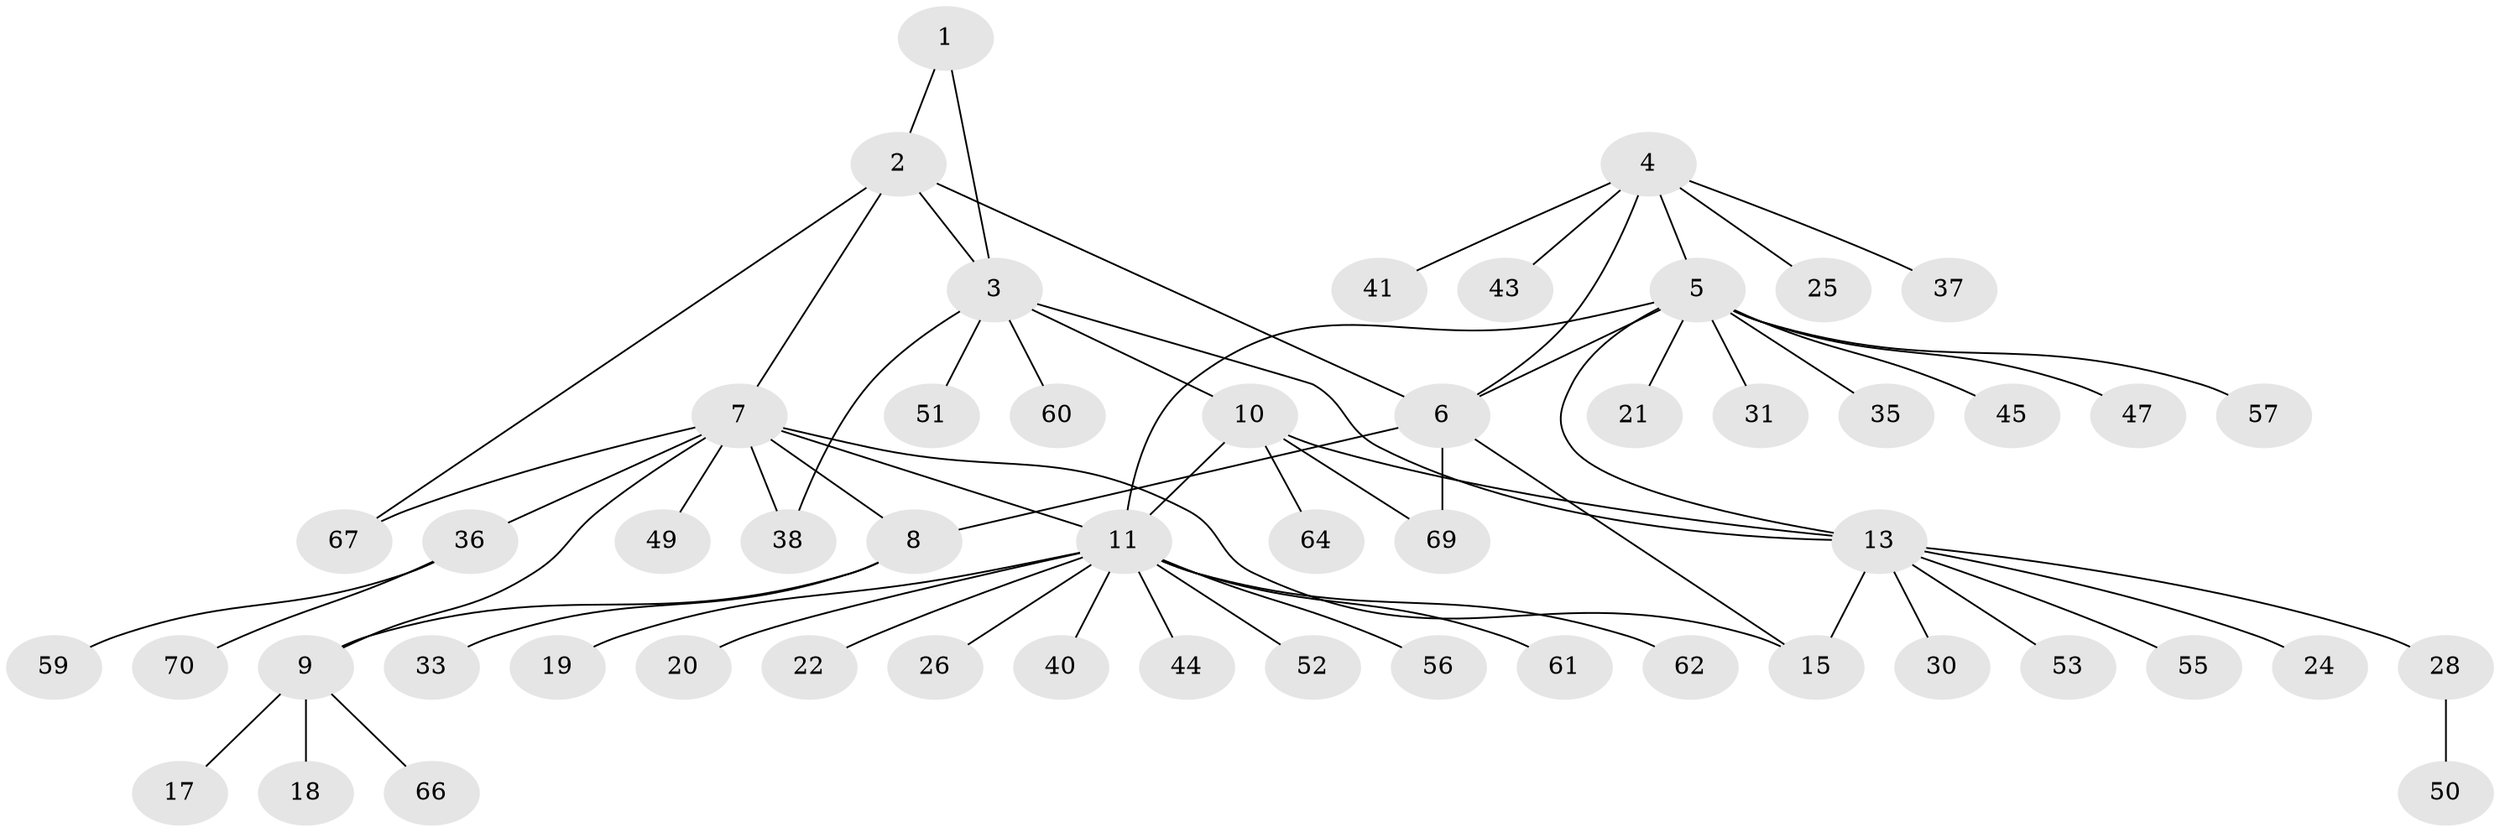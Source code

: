 // Generated by graph-tools (version 1.1) at 2025/24/03/03/25 07:24:16]
// undirected, 53 vertices, 65 edges
graph export_dot {
graph [start="1"]
  node [color=gray90,style=filled];
  1 [super="+42"];
  2 [super="+68"];
  3 [super="+32"];
  4 [super="+23"];
  5 [super="+34"];
  6;
  7 [super="+39"];
  8 [super="+54"];
  9 [super="+16"];
  10 [super="+58"];
  11 [super="+12"];
  13 [super="+14"];
  15 [super="+27"];
  17;
  18 [super="+46"];
  19;
  20;
  21;
  22 [super="+65"];
  24;
  25;
  26 [super="+29"];
  28 [super="+63"];
  30;
  31;
  33 [super="+48"];
  35;
  36 [super="+72"];
  37;
  38;
  40;
  41;
  43;
  44;
  45;
  47;
  49;
  50;
  51;
  52;
  53;
  55;
  56;
  57;
  59;
  60;
  61 [super="+71"];
  62;
  64;
  66;
  67;
  69;
  70;
  1 -- 2;
  1 -- 3;
  2 -- 3;
  2 -- 6;
  2 -- 7;
  2 -- 67;
  3 -- 10;
  3 -- 13;
  3 -- 38;
  3 -- 51;
  3 -- 60;
  4 -- 5;
  4 -- 6;
  4 -- 25;
  4 -- 37;
  4 -- 41;
  4 -- 43;
  5 -- 6;
  5 -- 11;
  5 -- 21;
  5 -- 31;
  5 -- 45;
  5 -- 47;
  5 -- 13;
  5 -- 57;
  5 -- 35;
  6 -- 8;
  6 -- 69;
  6 -- 15;
  7 -- 8;
  7 -- 9;
  7 -- 11;
  7 -- 15;
  7 -- 36;
  7 -- 38;
  7 -- 49;
  7 -- 67;
  8 -- 9;
  8 -- 33;
  9 -- 17;
  9 -- 66;
  9 -- 18;
  10 -- 11 [weight=2];
  10 -- 64;
  10 -- 69;
  10 -- 13;
  11 -- 19;
  11 -- 22;
  11 -- 26;
  11 -- 40;
  11 -- 52;
  11 -- 62;
  11 -- 20;
  11 -- 56;
  11 -- 44;
  11 -- 61;
  13 -- 15 [weight=2];
  13 -- 24;
  13 -- 28;
  13 -- 30;
  13 -- 55;
  13 -- 53;
  28 -- 50;
  36 -- 59;
  36 -- 70;
}
